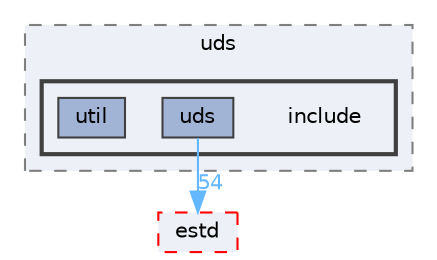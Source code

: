 digraph "include"
{
 // LATEX_PDF_SIZE
  bgcolor="transparent";
  edge [fontname=Helvetica,fontsize=10,labelfontname=Helvetica,labelfontsize=10];
  node [fontname=Helvetica,fontsize=10,shape=box,height=0.2,width=0.4];
  compound=true
  subgraph clusterdir_9c089a312cf4ed484a4c28b68bbb80d4 {
    graph [ bgcolor="#edf0f7", pencolor="grey50", label="uds", fontname=Helvetica,fontsize=10 style="filled,dashed", URL="dir_9c089a312cf4ed484a4c28b68bbb80d4.html",tooltip=""]
  subgraph clusterdir_cde98e899b35b5d35fa81339f2aae0b0 {
    graph [ bgcolor="#edf0f7", pencolor="grey25", label="", fontname=Helvetica,fontsize=10 style="filled,bold", URL="dir_cde98e899b35b5d35fa81339f2aae0b0.html",tooltip=""]
    dir_cde98e899b35b5d35fa81339f2aae0b0 [shape=plaintext, label="include"];
  dir_18c8e63153a1cad428e37e52a2206503 [label="uds", fillcolor="#a2b4d6", color="grey25", style="filled", URL="dir_18c8e63153a1cad428e37e52a2206503.html",tooltip=""];
  dir_3657aa6ddfcda921d5ef78fcb79729cf [label="util", fillcolor="#a2b4d6", color="grey25", style="filled", URL="dir_3657aa6ddfcda921d5ef78fcb79729cf.html",tooltip=""];
  }
  }
  dir_705ed472854f071e46e92f9933f4d565 [label="estd", fillcolor="#edf0f7", color="red", style="filled,dashed", URL="dir_705ed472854f071e46e92f9933f4d565.html",tooltip=""];
  dir_18c8e63153a1cad428e37e52a2206503->dir_705ed472854f071e46e92f9933f4d565 [headlabel="54", labeldistance=1.5 headhref="dir_000225_000075.html" href="dir_000225_000075.html" color="steelblue1" fontcolor="steelblue1"];
}
